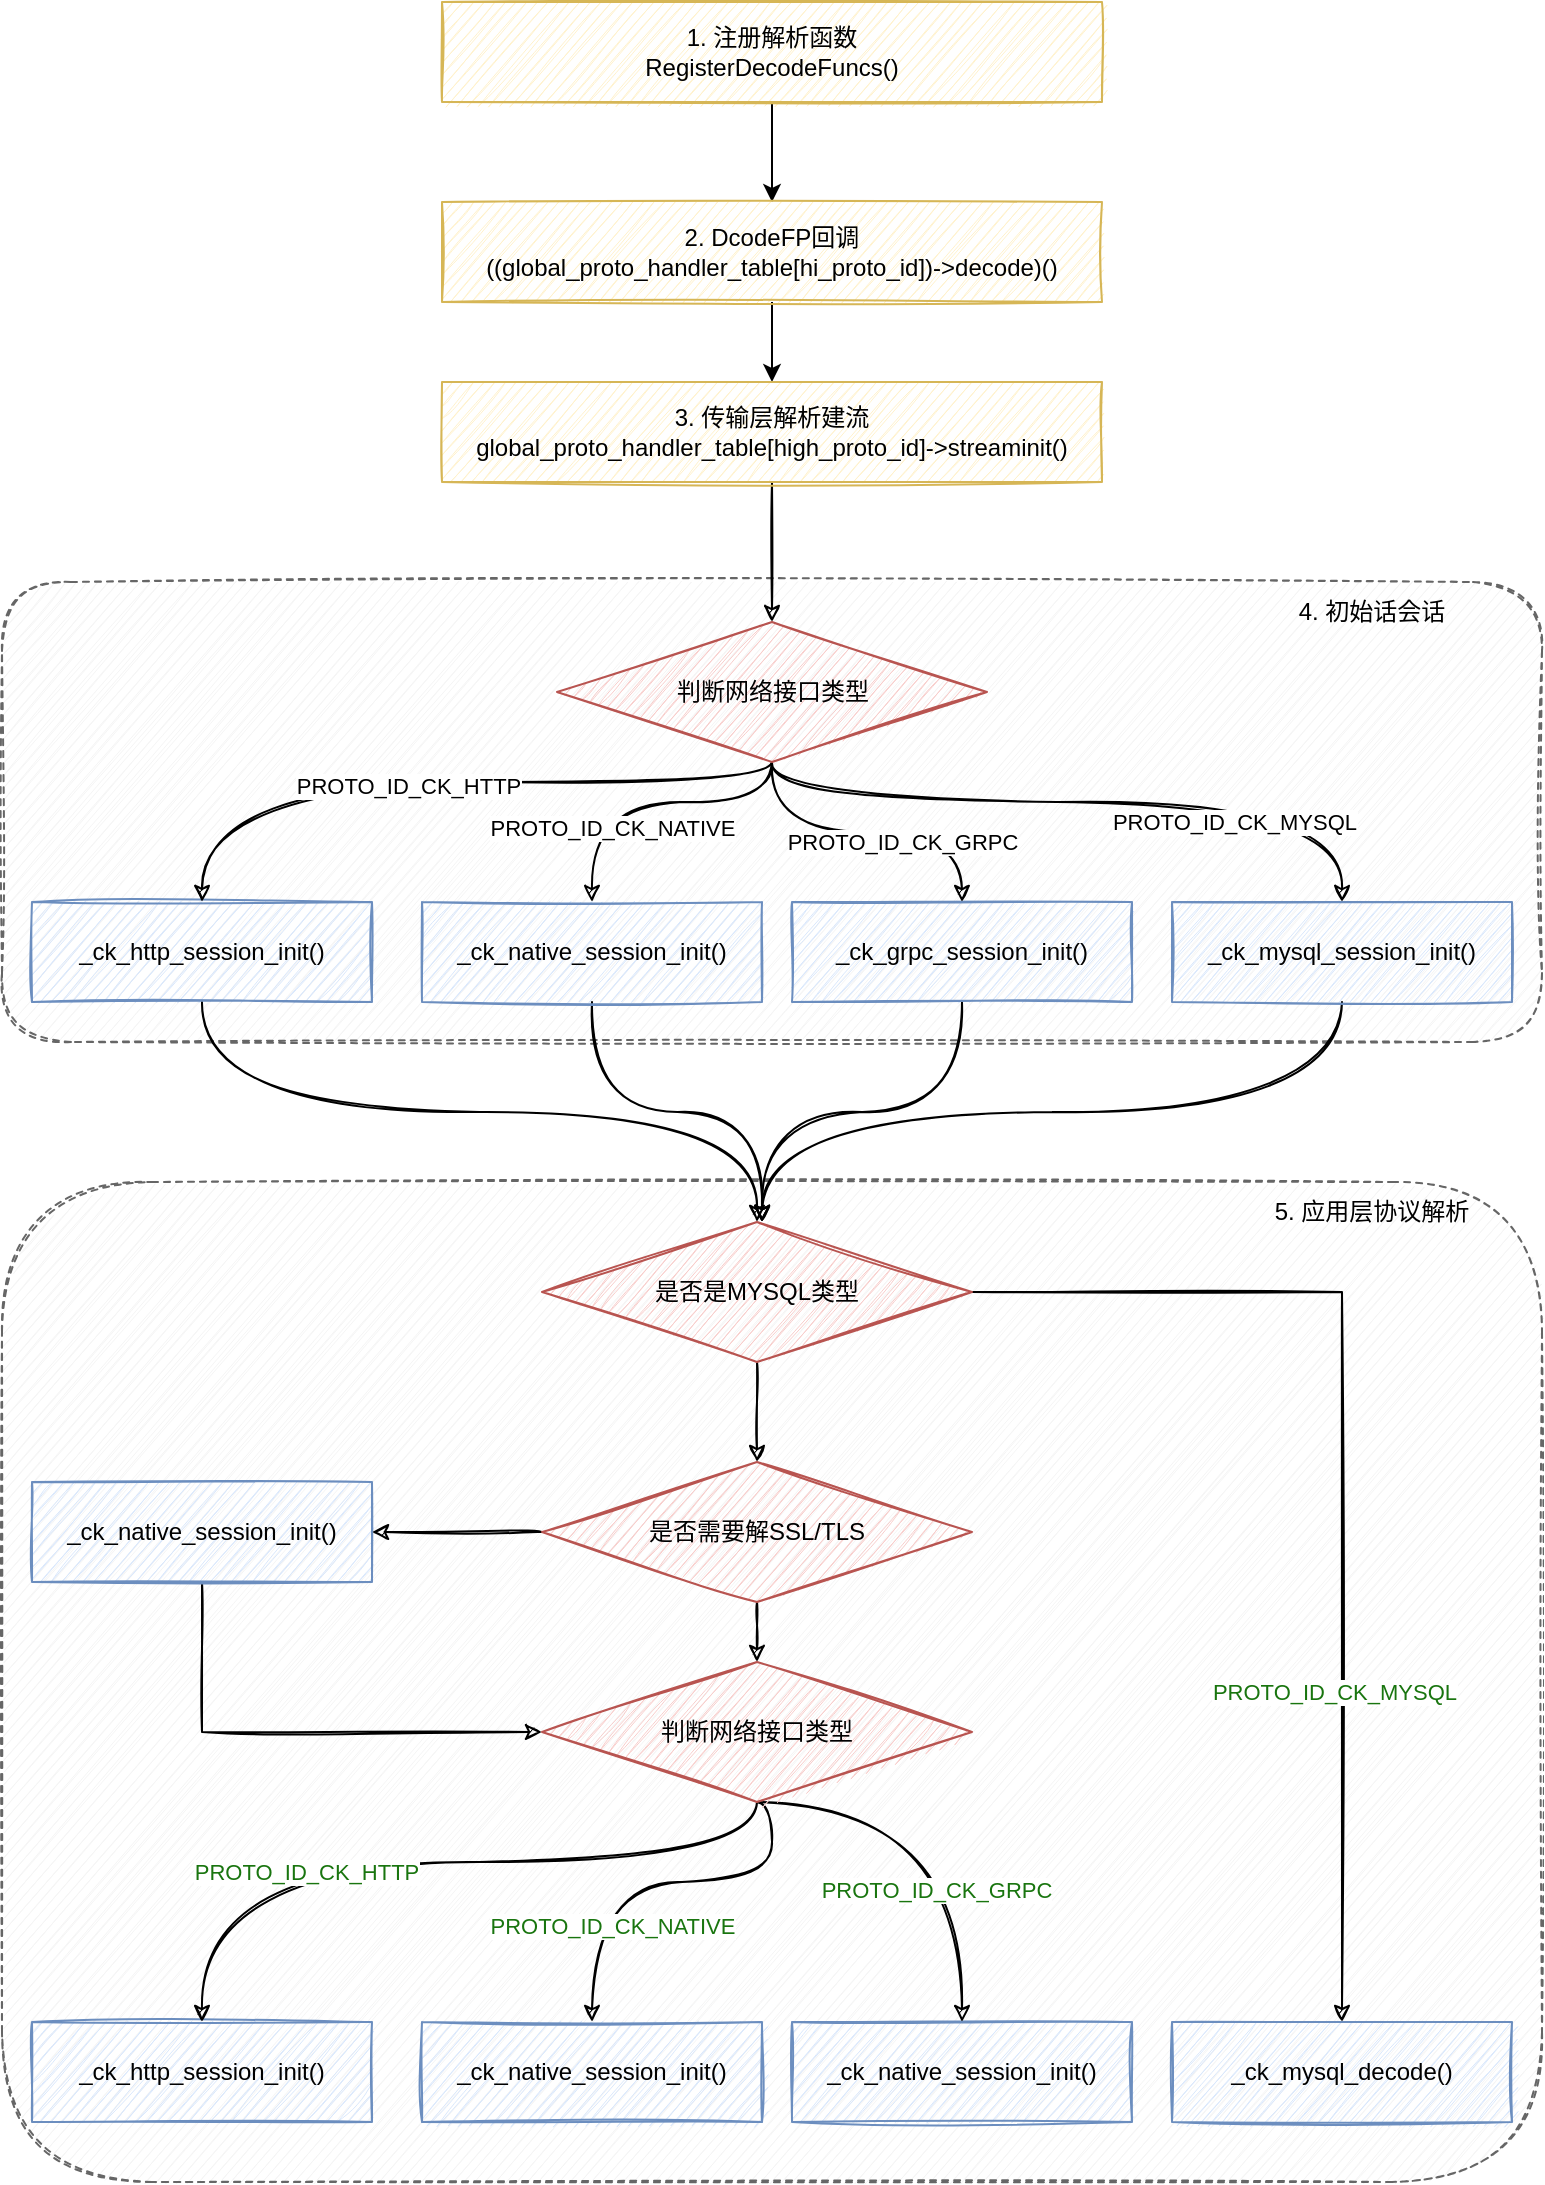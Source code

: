 <mxfile version="17.1.1" type="github">
  <diagram id="9ZpSaxzcpz4ULXaL1X-T" name="第 1 页">
    <mxGraphModel dx="1841" dy="614" grid="1" gridSize="10" guides="1" tooltips="1" connect="1" arrows="1" fold="1" page="1" pageScale="1" pageWidth="827" pageHeight="1169" background="none" math="0" shadow="0">
      <root>
        <mxCell id="0" />
        <mxCell id="1" parent="0" />
        <mxCell id="u6mgbEkUvCRB6LugAYpK-132" value="" style="rounded=1;whiteSpace=wrap;html=1;shadow=0;glass=0;dashed=1;sketch=1;fillStyle=auto;strokeColor=#666666;strokeWidth=1;fillColor=#f5f5f5;fontColor=#333333;" vertex="1" parent="1">
          <mxGeometry x="-60" y="650" width="770" height="500" as="geometry" />
        </mxCell>
        <mxCell id="u6mgbEkUvCRB6LugAYpK-98" value="" style="rounded=1;whiteSpace=wrap;html=1;shadow=0;glass=0;dashed=1;sketch=1;fillStyle=auto;strokeColor=#666666;strokeWidth=1;fillColor=#f5f5f5;fontColor=#333333;" vertex="1" parent="1">
          <mxGeometry x="-60" y="350" width="770" height="230" as="geometry" />
        </mxCell>
        <mxCell id="u6mgbEkUvCRB6LugAYpK-74" value="" style="edgeStyle=orthogonalEdgeStyle;rounded=0;orthogonalLoop=1;jettySize=auto;html=1;fontColor=#000000;fillColor=#fff2cc;strokeColor=#000000;labelBorderColor=none;" edge="1" parent="1" source="u6mgbEkUvCRB6LugAYpK-43" target="u6mgbEkUvCRB6LugAYpK-73">
          <mxGeometry relative="1" as="geometry" />
        </mxCell>
        <mxCell id="u6mgbEkUvCRB6LugAYpK-43" value="1. 注册解析函数&lt;br&gt;RegisterDecodeFuncs()" style="rounded=0;whiteSpace=wrap;html=1;fillStyle=auto;fillColor=#fff2cc;gradientDirection=north;sketch=1;strokeColor=#d6b656;" vertex="1" parent="1">
          <mxGeometry x="160" y="60" width="330" height="50" as="geometry" />
        </mxCell>
        <mxCell id="u6mgbEkUvCRB6LugAYpK-76" value="" style="edgeStyle=orthogonalEdgeStyle;rounded=0;orthogonalLoop=1;jettySize=auto;html=1;fontColor=#000000;fillColor=#fff2cc;strokeColor=#000000;labelBorderColor=none;" edge="1" parent="1" source="u6mgbEkUvCRB6LugAYpK-73" target="u6mgbEkUvCRB6LugAYpK-75">
          <mxGeometry relative="1" as="geometry" />
        </mxCell>
        <mxCell id="u6mgbEkUvCRB6LugAYpK-73" value="2. DcodeFP回调&lt;br&gt;((global_proto_handler_table[hi_proto_id])-&amp;gt;decode)()" style="rounded=0;whiteSpace=wrap;html=1;fillStyle=auto;fillColor=#fff2cc;gradientDirection=north;sketch=1;strokeColor=#d6b656;" vertex="1" parent="1">
          <mxGeometry x="160" y="160" width="330" height="50" as="geometry" />
        </mxCell>
        <mxCell id="u6mgbEkUvCRB6LugAYpK-151" style="edgeStyle=orthogonalEdgeStyle;rounded=0;sketch=1;orthogonalLoop=1;jettySize=auto;html=1;exitX=0.5;exitY=1;exitDx=0;exitDy=0;fillColor=#d5e8d4;strokeColor=#000000;fontColor=#000000;labelBorderColor=none;" edge="1" parent="1" source="u6mgbEkUvCRB6LugAYpK-75" target="u6mgbEkUvCRB6LugAYpK-86">
          <mxGeometry relative="1" as="geometry" />
        </mxCell>
        <mxCell id="u6mgbEkUvCRB6LugAYpK-75" value="3. 传输层解析建流&lt;br&gt;global_proto_handler_table[high_proto_id]-&amp;gt;streaminit()" style="rounded=0;whiteSpace=wrap;html=1;fillStyle=auto;fillColor=#fff2cc;gradientDirection=north;sketch=1;strokeColor=#d6b656;" vertex="1" parent="1">
          <mxGeometry x="160" y="250" width="330" height="50" as="geometry" />
        </mxCell>
        <mxCell id="u6mgbEkUvCRB6LugAYpK-168" style="edgeStyle=orthogonalEdgeStyle;curved=1;sketch=1;orthogonalLoop=1;jettySize=auto;html=1;exitX=0.5;exitY=1;exitDx=0;exitDy=0;fontColor=#000000;labelBorderColor=none;fillColor=#d5e8d4;strokeColor=#000000;" edge="1" parent="1" source="u6mgbEkUvCRB6LugAYpK-83">
          <mxGeometry relative="1" as="geometry">
            <mxPoint x="320" y="670" as="targetPoint" />
          </mxGeometry>
        </mxCell>
        <mxCell id="u6mgbEkUvCRB6LugAYpK-83" value="_ck_native_session_init()" style="rounded=0;whiteSpace=wrap;html=1;fillStyle=auto;fillColor=#dae8fc;gradientDirection=north;sketch=1;strokeColor=#6c8ebf;" vertex="1" parent="1">
          <mxGeometry x="150" y="510" width="170" height="50" as="geometry" />
        </mxCell>
        <mxCell id="u6mgbEkUvCRB6LugAYpK-167" style="edgeStyle=orthogonalEdgeStyle;curved=1;sketch=1;orthogonalLoop=1;jettySize=auto;html=1;exitX=0.5;exitY=1;exitDx=0;exitDy=0;fontColor=#000000;labelBorderColor=none;fillColor=#d5e8d4;strokeColor=#000000;" edge="1" parent="1" source="u6mgbEkUvCRB6LugAYpK-84" target="u6mgbEkUvCRB6LugAYpK-152">
          <mxGeometry relative="1" as="geometry" />
        </mxCell>
        <mxCell id="u6mgbEkUvCRB6LugAYpK-84" value="_ck_http_session_init()" style="rounded=0;whiteSpace=wrap;html=1;fillStyle=auto;fillColor=#dae8fc;gradientDirection=north;sketch=1;strokeColor=#6c8ebf;" vertex="1" parent="1">
          <mxGeometry x="-45" y="510" width="170" height="50" as="geometry" />
        </mxCell>
        <mxCell id="u6mgbEkUvCRB6LugAYpK-169" style="edgeStyle=orthogonalEdgeStyle;curved=1;sketch=1;orthogonalLoop=1;jettySize=auto;html=1;exitX=0.5;exitY=1;exitDx=0;exitDy=0;fontColor=#000000;labelBorderColor=none;fillColor=#d5e8d4;strokeColor=#000000;" edge="1" parent="1" source="u6mgbEkUvCRB6LugAYpK-85">
          <mxGeometry relative="1" as="geometry">
            <mxPoint x="320" y="670" as="targetPoint" />
          </mxGeometry>
        </mxCell>
        <mxCell id="u6mgbEkUvCRB6LugAYpK-85" value="_ck_grpc_session_init()" style="rounded=0;whiteSpace=wrap;html=1;fillStyle=auto;fillColor=#dae8fc;gradientDirection=north;sketch=1;strokeColor=#6c8ebf;" vertex="1" parent="1">
          <mxGeometry x="335" y="510" width="170" height="50" as="geometry" />
        </mxCell>
        <mxCell id="u6mgbEkUvCRB6LugAYpK-88" style="edgeStyle=orthogonalEdgeStyle;orthogonalLoop=1;jettySize=auto;html=1;exitX=0.5;exitY=1;exitDx=0;exitDy=0;entryX=0.5;entryY=0;entryDx=0;entryDy=0;sketch=1;fillColor=#d5e8d4;strokeColor=#000000;curved=1;fontColor=#000000;labelBorderColor=none;" edge="1" parent="1" source="u6mgbEkUvCRB6LugAYpK-86" target="u6mgbEkUvCRB6LugAYpK-84">
          <mxGeometry relative="1" as="geometry">
            <mxPoint x="200" y="440" as="sourcePoint" />
            <Array as="points">
              <mxPoint x="325" y="450" />
              <mxPoint x="40" y="450" />
            </Array>
          </mxGeometry>
        </mxCell>
        <mxCell id="u6mgbEkUvCRB6LugAYpK-126" value="PROTO_ID_CK_HTTP" style="edgeLabel;html=1;align=center;verticalAlign=middle;resizable=0;points=[];fontColor=#000000;labelBorderColor=none;" vertex="1" connectable="0" parent="u6mgbEkUvCRB6LugAYpK-88">
          <mxGeometry x="0.085" y="2" relative="1" as="geometry">
            <mxPoint as="offset" />
          </mxGeometry>
        </mxCell>
        <mxCell id="u6mgbEkUvCRB6LugAYpK-89" style="edgeStyle=orthogonalEdgeStyle;orthogonalLoop=1;jettySize=auto;html=1;exitX=0.5;exitY=1;exitDx=0;exitDy=0;entryX=0.5;entryY=0;entryDx=0;entryDy=0;sketch=1;fillColor=#d5e8d4;strokeColor=#000000;curved=1;fontColor=#000000;labelBorderColor=none;" edge="1" parent="1" source="u6mgbEkUvCRB6LugAYpK-86" target="u6mgbEkUvCRB6LugAYpK-83">
          <mxGeometry relative="1" as="geometry">
            <mxPoint x="200" y="440" as="sourcePoint" />
            <Array as="points">
              <mxPoint x="325" y="460" />
              <mxPoint x="235" y="460" />
            </Array>
          </mxGeometry>
        </mxCell>
        <mxCell id="u6mgbEkUvCRB6LugAYpK-127" value="PROTO_ID_CK_NATIVE" style="edgeLabel;html=1;align=center;verticalAlign=middle;resizable=0;points=[];fontColor=#000000;labelBorderColor=none;" vertex="1" connectable="0" parent="u6mgbEkUvCRB6LugAYpK-89">
          <mxGeometry x="0.537" y="10" relative="1" as="geometry">
            <mxPoint as="offset" />
          </mxGeometry>
        </mxCell>
        <mxCell id="u6mgbEkUvCRB6LugAYpK-90" style="edgeStyle=orthogonalEdgeStyle;orthogonalLoop=1;jettySize=auto;html=1;exitX=0.5;exitY=1;exitDx=0;exitDy=0;entryX=0.5;entryY=0;entryDx=0;entryDy=0;sketch=1;fillColor=#d5e8d4;strokeColor=#000000;curved=1;fontColor=#000000;labelBorderColor=none;" edge="1" parent="1" source="u6mgbEkUvCRB6LugAYpK-86" target="u6mgbEkUvCRB6LugAYpK-85">
          <mxGeometry relative="1" as="geometry">
            <mxPoint x="200" y="440" as="sourcePoint" />
          </mxGeometry>
        </mxCell>
        <mxCell id="u6mgbEkUvCRB6LugAYpK-130" value="PROTO_ID_CK_GRPC" style="edgeLabel;html=1;align=center;verticalAlign=middle;resizable=0;points=[];fontColor=#000000;labelBorderColor=none;" vertex="1" connectable="0" parent="u6mgbEkUvCRB6LugAYpK-90">
          <mxGeometry x="0.036" relative="1" as="geometry">
            <mxPoint x="14" y="5" as="offset" />
          </mxGeometry>
        </mxCell>
        <mxCell id="u6mgbEkUvCRB6LugAYpK-94" style="edgeStyle=orthogonalEdgeStyle;curved=1;sketch=1;orthogonalLoop=1;jettySize=auto;html=1;fillColor=#d5e8d4;strokeColor=#000000;exitX=0.5;exitY=1;exitDx=0;exitDy=0;fontColor=#000000;labelBorderColor=none;" edge="1" parent="1" source="u6mgbEkUvCRB6LugAYpK-86" target="u6mgbEkUvCRB6LugAYpK-91">
          <mxGeometry relative="1" as="geometry">
            <Array as="points">
              <mxPoint x="325" y="460" />
              <mxPoint x="610" y="460" />
            </Array>
          </mxGeometry>
        </mxCell>
        <mxCell id="u6mgbEkUvCRB6LugAYpK-131" value="PROTO_ID_CK_MYSQL" style="edgeLabel;html=1;align=center;verticalAlign=middle;resizable=0;points=[];fontColor=#000000;labelBorderColor=none;" vertex="1" connectable="0" parent="u6mgbEkUvCRB6LugAYpK-94">
          <mxGeometry x="0.406" y="-10" relative="1" as="geometry">
            <mxPoint x="1" as="offset" />
          </mxGeometry>
        </mxCell>
        <mxCell id="u6mgbEkUvCRB6LugAYpK-86" value="&lt;span style=&quot;font-family: monospace; font-size: 0px;&quot;&gt;4&lt;/span&gt;" style="rhombus;whiteSpace=wrap;html=1;fillStyle=auto;strokeColor=#b85450;fillColor=#f8cecc;sketch=1;" vertex="1" parent="1">
          <mxGeometry x="217.5" y="370" width="215" height="70" as="geometry" />
        </mxCell>
        <mxCell id="u6mgbEkUvCRB6LugAYpK-87" value="判断网络接口类型" style="text;html=1;strokeColor=none;fillColor=none;align=center;verticalAlign=middle;whiteSpace=wrap;rounded=0;fillStyle=auto;sketch=1;" vertex="1" parent="1">
          <mxGeometry x="272.5" y="390" width="105" height="30" as="geometry" />
        </mxCell>
        <mxCell id="u6mgbEkUvCRB6LugAYpK-170" style="edgeStyle=orthogonalEdgeStyle;curved=1;sketch=1;orthogonalLoop=1;jettySize=auto;html=1;exitX=0.5;exitY=1;exitDx=0;exitDy=0;fontColor=#000000;labelBorderColor=none;fillColor=#d5e8d4;strokeColor=#000000;" edge="1" parent="1" source="u6mgbEkUvCRB6LugAYpK-91">
          <mxGeometry relative="1" as="geometry">
            <mxPoint x="320" y="670" as="targetPoint" />
          </mxGeometry>
        </mxCell>
        <mxCell id="u6mgbEkUvCRB6LugAYpK-91" value="_ck_mysql_session_init()" style="rounded=0;whiteSpace=wrap;html=1;fillStyle=auto;fillColor=#dae8fc;gradientDirection=north;sketch=1;strokeColor=#6c8ebf;" vertex="1" parent="1">
          <mxGeometry x="525" y="510" width="170" height="50" as="geometry" />
        </mxCell>
        <mxCell id="u6mgbEkUvCRB6LugAYpK-97" value="4. 初始话会话" style="text;html=1;align=center;verticalAlign=middle;whiteSpace=wrap;rounded=0;shadow=0;glass=0;dashed=1;sketch=1;fillStyle=auto;" vertex="1" parent="1">
          <mxGeometry x="570" y="350" width="110" height="30" as="geometry" />
        </mxCell>
        <mxCell id="u6mgbEkUvCRB6LugAYpK-133" value="_ck_native_session_init()" style="rounded=0;whiteSpace=wrap;html=1;fillStyle=auto;fillColor=#dae8fc;gradientDirection=north;sketch=1;strokeColor=#6c8ebf;" vertex="1" parent="1">
          <mxGeometry x="150" y="1070" width="170" height="50" as="geometry" />
        </mxCell>
        <mxCell id="u6mgbEkUvCRB6LugAYpK-134" value="_ck_http_session_init()" style="rounded=0;whiteSpace=wrap;html=1;fillStyle=auto;fillColor=#dae8fc;gradientDirection=north;sketch=1;strokeColor=#6c8ebf;" vertex="1" parent="1">
          <mxGeometry x="-45" y="1070" width="170" height="50" as="geometry" />
        </mxCell>
        <mxCell id="u6mgbEkUvCRB6LugAYpK-135" value="_ck_native_session_init()" style="rounded=0;whiteSpace=wrap;html=1;fillStyle=auto;fillColor=#dae8fc;gradientDirection=north;sketch=1;strokeColor=#6c8ebf;" vertex="1" parent="1">
          <mxGeometry x="335" y="1070" width="170" height="50" as="geometry" />
        </mxCell>
        <mxCell id="u6mgbEkUvCRB6LugAYpK-138" style="edgeStyle=orthogonalEdgeStyle;orthogonalLoop=1;jettySize=auto;html=1;exitX=0.5;exitY=1;exitDx=0;exitDy=0;entryX=0.5;entryY=0;entryDx=0;entryDy=0;sketch=1;fillColor=#d5e8d4;strokeColor=#000000;curved=1;fontColor=#19750F;labelBorderColor=#19750F;" edge="1" parent="1" source="u6mgbEkUvCRB6LugAYpK-144" target="u6mgbEkUvCRB6LugAYpK-133">
          <mxGeometry relative="1" as="geometry">
            <mxPoint x="200" y="960" as="sourcePoint" />
            <Array as="points">
              <mxPoint x="325" y="960" />
              <mxPoint x="325" y="1000" />
              <mxPoint x="235" y="1000" />
            </Array>
          </mxGeometry>
        </mxCell>
        <mxCell id="u6mgbEkUvCRB6LugAYpK-139" value="PROTO_ID_CK_NATIVE" style="edgeLabel;html=1;align=center;verticalAlign=middle;resizable=0;points=[];fontColor=#19750F;labelBorderColor=none;" vertex="1" connectable="0" parent="u6mgbEkUvCRB6LugAYpK-138">
          <mxGeometry x="0.537" y="10" relative="1" as="geometry">
            <mxPoint as="offset" />
          </mxGeometry>
        </mxCell>
        <mxCell id="u6mgbEkUvCRB6LugAYpK-140" style="edgeStyle=orthogonalEdgeStyle;orthogonalLoop=1;jettySize=auto;html=1;exitX=0.5;exitY=1;exitDx=0;exitDy=0;entryX=0.5;entryY=0;entryDx=0;entryDy=0;sketch=1;fillColor=#d5e8d4;strokeColor=#000000;curved=1;fontColor=#19750F;labelBorderColor=#19750F;" edge="1" parent="1" source="u6mgbEkUvCRB6LugAYpK-144" target="u6mgbEkUvCRB6LugAYpK-135">
          <mxGeometry relative="1" as="geometry">
            <mxPoint x="200" y="960" as="sourcePoint" />
            <Array as="points">
              <mxPoint x="420" y="960" />
            </Array>
          </mxGeometry>
        </mxCell>
        <mxCell id="u6mgbEkUvCRB6LugAYpK-166" value="PROTO_ID_CK_GRPC" style="edgeLabel;html=1;align=center;verticalAlign=middle;resizable=0;points=[];fontColor=#19750F;labelBorderColor=none;" vertex="1" connectable="0" parent="u6mgbEkUvCRB6LugAYpK-140">
          <mxGeometry x="0.369" y="-13" relative="1" as="geometry">
            <mxPoint y="1" as="offset" />
          </mxGeometry>
        </mxCell>
        <mxCell id="u6mgbEkUvCRB6LugAYpK-164" style="edgeStyle=orthogonalEdgeStyle;sketch=1;orthogonalLoop=1;jettySize=auto;html=1;exitX=0.5;exitY=1;exitDx=0;exitDy=0;entryX=0.5;entryY=0;entryDx=0;entryDy=0;fontColor=#19750F;curved=1;labelBorderColor=#19750F;fillColor=#d5e8d4;strokeColor=#000000;" edge="1" parent="1" source="u6mgbEkUvCRB6LugAYpK-144" target="u6mgbEkUvCRB6LugAYpK-134">
          <mxGeometry relative="1" as="geometry">
            <Array as="points">
              <mxPoint x="318" y="990" />
              <mxPoint x="40" y="990" />
            </Array>
          </mxGeometry>
        </mxCell>
        <mxCell id="u6mgbEkUvCRB6LugAYpK-165" value="PROTO_ID_CK_HTTP" style="edgeLabel;html=1;align=center;verticalAlign=middle;resizable=0;points=[];fontColor=#19750F;labelBorderColor=none;" vertex="1" connectable="0" parent="u6mgbEkUvCRB6LugAYpK-164">
          <mxGeometry x="0.321" y="5" relative="1" as="geometry">
            <mxPoint as="offset" />
          </mxGeometry>
        </mxCell>
        <mxCell id="u6mgbEkUvCRB6LugAYpK-144" value="" style="rhombus;whiteSpace=wrap;html=1;fillStyle=auto;strokeColor=#b85450;fillColor=#f8cecc;sketch=1;labelBorderColor=#19750F;" vertex="1" parent="1">
          <mxGeometry x="210" y="890" width="215" height="70" as="geometry" />
        </mxCell>
        <mxCell id="u6mgbEkUvCRB6LugAYpK-145" value="判断网络接口类型" style="text;html=1;strokeColor=none;fillColor=none;align=center;verticalAlign=middle;whiteSpace=wrap;rounded=0;fillStyle=auto;sketch=1;labelBorderColor=none;" vertex="1" parent="1">
          <mxGeometry x="261.25" y="910" width="112.5" height="30" as="geometry" />
        </mxCell>
        <mxCell id="u6mgbEkUvCRB6LugAYpK-146" value="_ck_mysql_decode()" style="rounded=0;whiteSpace=wrap;html=1;fillStyle=auto;fillColor=#dae8fc;gradientDirection=north;sketch=1;strokeColor=#6c8ebf;" vertex="1" parent="1">
          <mxGeometry x="525" y="1070" width="170" height="50" as="geometry" />
        </mxCell>
        <mxCell id="u6mgbEkUvCRB6LugAYpK-147" value="5. 应用层协议解析" style="text;html=1;align=center;verticalAlign=middle;whiteSpace=wrap;rounded=0;shadow=0;glass=0;dashed=1;sketch=1;fillStyle=auto;labelBorderColor=none;" vertex="1" parent="1">
          <mxGeometry x="570" y="650" width="110" height="30" as="geometry" />
        </mxCell>
        <mxCell id="u6mgbEkUvCRB6LugAYpK-155" style="edgeStyle=orthogonalEdgeStyle;sketch=1;orthogonalLoop=1;jettySize=auto;html=1;exitX=1;exitY=0.5;exitDx=0;exitDy=0;entryX=0.5;entryY=0;entryDx=0;entryDy=0;fontColor=#000000;rounded=0;labelBorderColor=none;fillColor=#d5e8d4;strokeColor=#000000;" edge="1" parent="1" source="u6mgbEkUvCRB6LugAYpK-152" target="u6mgbEkUvCRB6LugAYpK-146">
          <mxGeometry relative="1" as="geometry">
            <mxPoint x="535" y="800" as="targetPoint" />
          </mxGeometry>
        </mxCell>
        <mxCell id="u6mgbEkUvCRB6LugAYpK-157" value="PROTO_ID_CK_MYSQL" style="edgeLabel;html=1;align=center;verticalAlign=middle;resizable=0;points=[];fontColor=#19750F;labelBorderColor=none;" vertex="1" connectable="0" parent="u6mgbEkUvCRB6LugAYpK-155">
          <mxGeometry x="0.4" y="3" relative="1" as="geometry">
            <mxPoint x="-7" as="offset" />
          </mxGeometry>
        </mxCell>
        <mxCell id="u6mgbEkUvCRB6LugAYpK-160" style="edgeStyle=orthogonalEdgeStyle;sketch=1;orthogonalLoop=1;jettySize=auto;html=1;exitX=0.5;exitY=1;exitDx=0;exitDy=0;fontColor=#19750F;rounded=0;labelBorderColor=#19750F;fillColor=#d5e8d4;strokeColor=#000000;" edge="1" parent="1" source="u6mgbEkUvCRB6LugAYpK-152" target="u6mgbEkUvCRB6LugAYpK-158">
          <mxGeometry relative="1" as="geometry" />
        </mxCell>
        <mxCell id="u6mgbEkUvCRB6LugAYpK-152" value="" style="rhombus;whiteSpace=wrap;html=1;fillStyle=auto;strokeColor=#b85450;fillColor=#f8cecc;sketch=1;labelBorderColor=#19750F;" vertex="1" parent="1">
          <mxGeometry x="210" y="670" width="215" height="70" as="geometry" />
        </mxCell>
        <mxCell id="u6mgbEkUvCRB6LugAYpK-153" value="是否是MYSQL类型" style="text;html=1;strokeColor=none;fillColor=none;align=center;verticalAlign=middle;whiteSpace=wrap;rounded=0;shadow=0;glass=0;dashed=1;sketch=1;fillStyle=auto;labelBorderColor=none;" vertex="1" parent="1">
          <mxGeometry x="261.25" y="690" width="112.5" height="30" as="geometry" />
        </mxCell>
        <mxCell id="u6mgbEkUvCRB6LugAYpK-163" style="edgeStyle=orthogonalEdgeStyle;rounded=0;sketch=1;orthogonalLoop=1;jettySize=auto;html=1;exitX=0.5;exitY=1;exitDx=0;exitDy=0;entryX=0;entryY=0.5;entryDx=0;entryDy=0;fontColor=#19750F;labelBorderColor=#19750F;fillColor=#d5e8d4;strokeColor=#000000;" edge="1" parent="1" source="u6mgbEkUvCRB6LugAYpK-156" target="u6mgbEkUvCRB6LugAYpK-144">
          <mxGeometry relative="1" as="geometry" />
        </mxCell>
        <mxCell id="u6mgbEkUvCRB6LugAYpK-156" value="_ck_native_session_init()" style="rounded=0;whiteSpace=wrap;html=1;fillStyle=auto;fillColor=#dae8fc;gradientDirection=north;sketch=1;strokeColor=#6c8ebf;" vertex="1" parent="1">
          <mxGeometry x="-45" y="800" width="170" height="50" as="geometry" />
        </mxCell>
        <mxCell id="u6mgbEkUvCRB6LugAYpK-161" style="edgeStyle=orthogonalEdgeStyle;curved=1;sketch=1;orthogonalLoop=1;jettySize=auto;html=1;exitX=0;exitY=0.5;exitDx=0;exitDy=0;fontColor=#19750F;labelBorderColor=#19750F;fillColor=#d5e8d4;strokeColor=#000000;" edge="1" parent="1" source="u6mgbEkUvCRB6LugAYpK-158" target="u6mgbEkUvCRB6LugAYpK-156">
          <mxGeometry relative="1" as="geometry" />
        </mxCell>
        <mxCell id="u6mgbEkUvCRB6LugAYpK-162" style="edgeStyle=orthogonalEdgeStyle;sketch=1;orthogonalLoop=1;jettySize=auto;html=1;exitX=0.5;exitY=1;exitDx=0;exitDy=0;entryX=0.5;entryY=0;entryDx=0;entryDy=0;fontColor=#19750F;rounded=0;labelBorderColor=#19750F;fillColor=#d5e8d4;strokeColor=#000000;" edge="1" parent="1" source="u6mgbEkUvCRB6LugAYpK-158" target="u6mgbEkUvCRB6LugAYpK-144">
          <mxGeometry relative="1" as="geometry" />
        </mxCell>
        <mxCell id="u6mgbEkUvCRB6LugAYpK-158" value="" style="rhombus;whiteSpace=wrap;html=1;fillStyle=auto;strokeColor=#b85450;fillColor=#f8cecc;sketch=1;labelBorderColor=#19750F;" vertex="1" parent="1">
          <mxGeometry x="210" y="790" width="215" height="70" as="geometry" />
        </mxCell>
        <mxCell id="u6mgbEkUvCRB6LugAYpK-159" value="是否需要解SSL/TLS" style="text;html=1;strokeColor=none;fillColor=none;align=center;verticalAlign=middle;whiteSpace=wrap;rounded=0;shadow=0;glass=0;dashed=1;sketch=1;fillStyle=auto;labelBorderColor=none;" vertex="1" parent="1">
          <mxGeometry x="261.25" y="810" width="112.5" height="30" as="geometry" />
        </mxCell>
      </root>
    </mxGraphModel>
  </diagram>
</mxfile>

